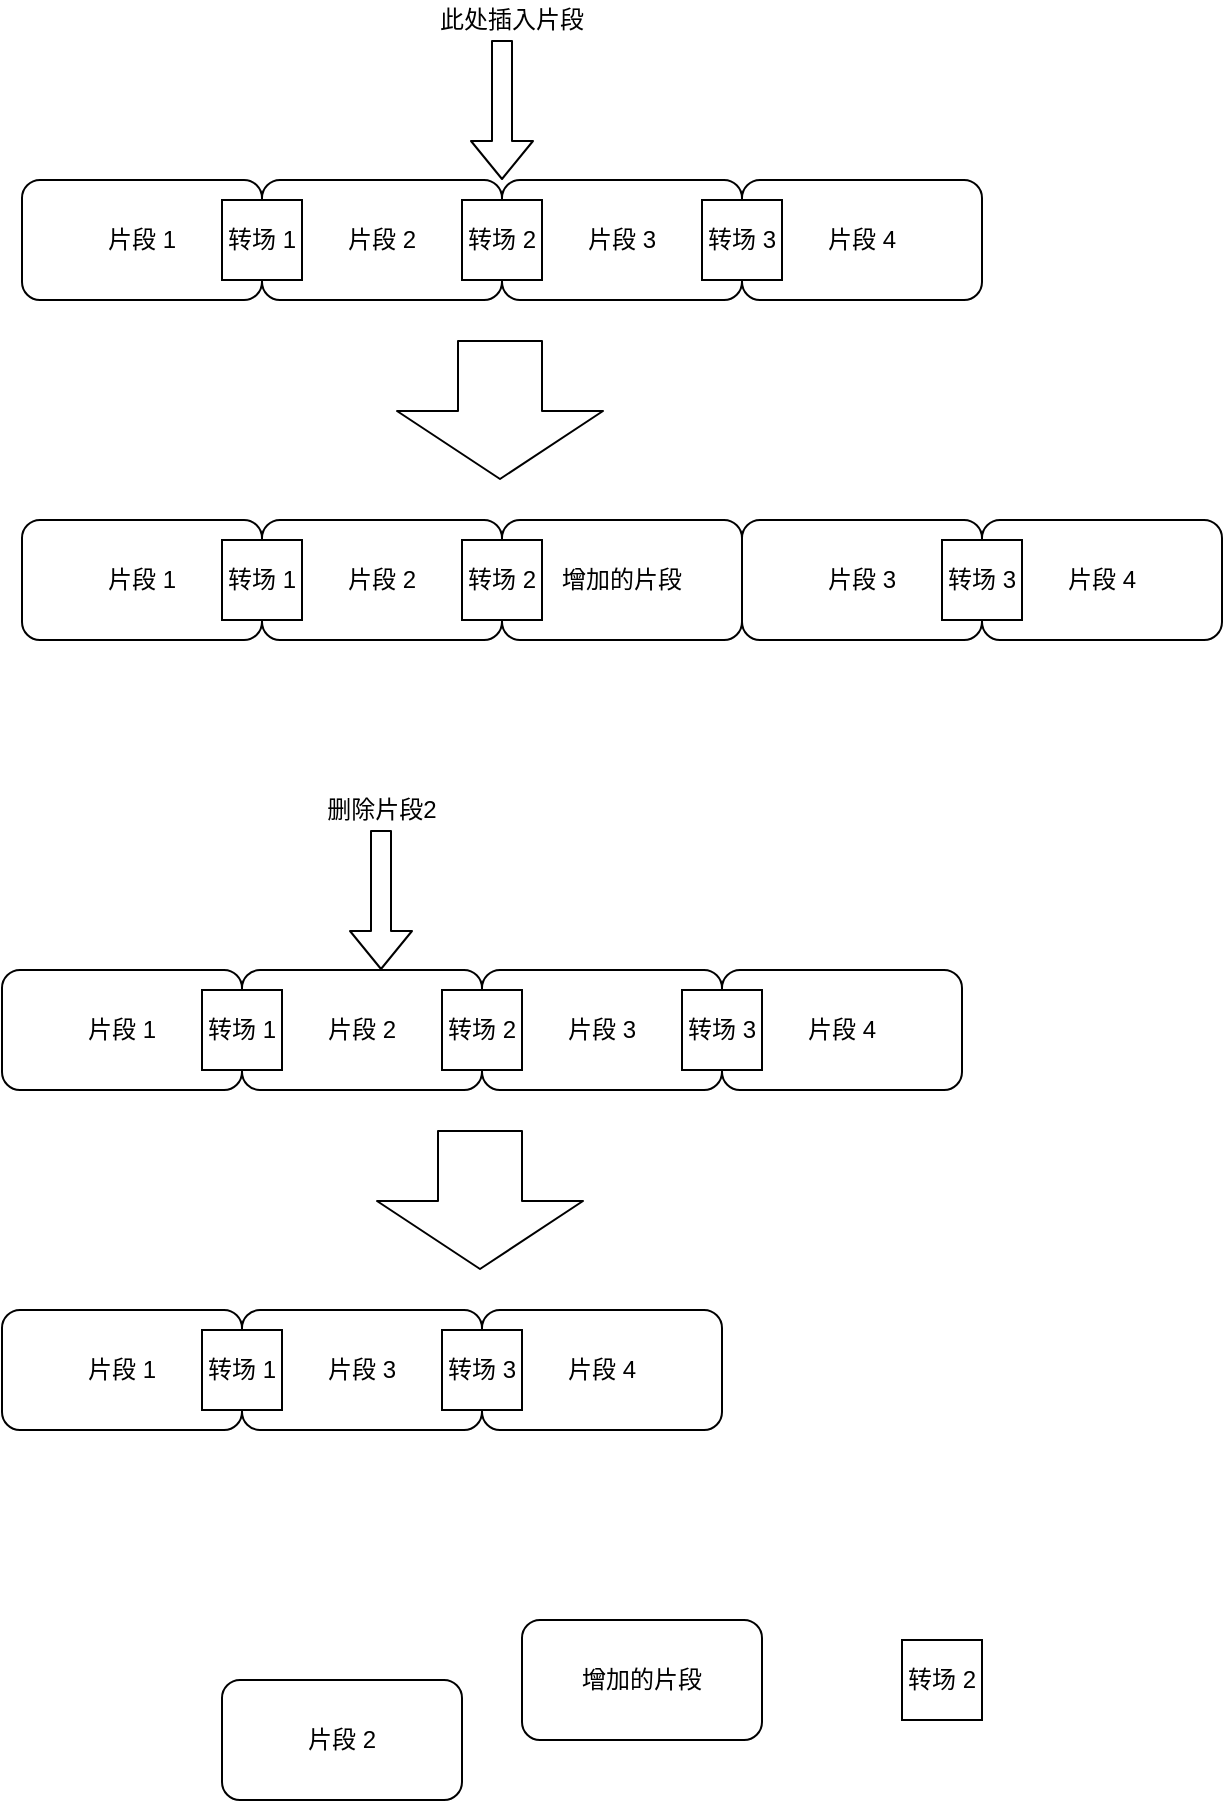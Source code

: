 <mxfile version="13.10.0" type="github">
  <diagram id="jp2Y9jRFlkztXLDR2WbW" name="Page-1">
    <mxGraphModel dx="896" dy="590" grid="1" gridSize="10" guides="1" tooltips="1" connect="1" arrows="1" fold="1" page="1" pageScale="1" pageWidth="827" pageHeight="1169" math="0" shadow="0">
      <root>
        <mxCell id="0" />
        <mxCell id="1" parent="0" />
        <mxCell id="cgGXA-gtUY1WTYWLW74D-1" value="片段 1" style="rounded=1;whiteSpace=wrap;html=1;" parent="1" vertex="1">
          <mxGeometry x="130" y="120" width="120" height="60" as="geometry" />
        </mxCell>
        <mxCell id="cgGXA-gtUY1WTYWLW74D-2" value="片段 2" style="rounded=1;whiteSpace=wrap;html=1;" parent="1" vertex="1">
          <mxGeometry x="250" y="120" width="120" height="60" as="geometry" />
        </mxCell>
        <mxCell id="cgGXA-gtUY1WTYWLW74D-3" value="片段 3" style="rounded=1;whiteSpace=wrap;html=1;" parent="1" vertex="1">
          <mxGeometry x="370" y="120" width="120" height="60" as="geometry" />
        </mxCell>
        <mxCell id="cgGXA-gtUY1WTYWLW74D-4" value="片段 4" style="rounded=1;whiteSpace=wrap;html=1;" parent="1" vertex="1">
          <mxGeometry x="490" y="120" width="120" height="60" as="geometry" />
        </mxCell>
        <mxCell id="cgGXA-gtUY1WTYWLW74D-5" value="转场 1" style="rounded=0;whiteSpace=wrap;html=1;" parent="1" vertex="1">
          <mxGeometry x="230" y="130" width="40" height="40" as="geometry" />
        </mxCell>
        <mxCell id="cgGXA-gtUY1WTYWLW74D-6" value="转场 2" style="rounded=0;whiteSpace=wrap;html=1;" parent="1" vertex="1">
          <mxGeometry x="350" y="130" width="40" height="40" as="geometry" />
        </mxCell>
        <mxCell id="cgGXA-gtUY1WTYWLW74D-7" value="转场 3" style="rounded=0;whiteSpace=wrap;html=1;" parent="1" vertex="1">
          <mxGeometry x="470" y="130" width="40" height="40" as="geometry" />
        </mxCell>
        <mxCell id="cgGXA-gtUY1WTYWLW74D-8" value="" style="shape=flexArrow;endArrow=classic;html=1;" parent="1" edge="1">
          <mxGeometry width="50" height="50" relative="1" as="geometry">
            <mxPoint x="370" y="50" as="sourcePoint" />
            <mxPoint x="370" y="120" as="targetPoint" />
          </mxGeometry>
        </mxCell>
        <mxCell id="cgGXA-gtUY1WTYWLW74D-9" value="此处插入片段" style="text;html=1;strokeColor=none;fillColor=none;align=center;verticalAlign=middle;whiteSpace=wrap;rounded=0;" parent="1" vertex="1">
          <mxGeometry x="330" y="30" width="90" height="20" as="geometry" />
        </mxCell>
        <mxCell id="YivMEvw6DxP14KVyqrl9-2" value="" style="shape=flexArrow;endArrow=classic;html=1;endWidth=60;endSize=11;width=42;" edge="1" parent="1">
          <mxGeometry width="50" height="50" relative="1" as="geometry">
            <mxPoint x="369" y="200" as="sourcePoint" />
            <mxPoint x="369" y="270" as="targetPoint" />
          </mxGeometry>
        </mxCell>
        <mxCell id="YivMEvw6DxP14KVyqrl9-3" value="片段 1" style="rounded=1;whiteSpace=wrap;html=1;" vertex="1" parent="1">
          <mxGeometry x="130" y="290" width="120" height="60" as="geometry" />
        </mxCell>
        <mxCell id="YivMEvw6DxP14KVyqrl9-4" value="片段 2" style="rounded=1;whiteSpace=wrap;html=1;" vertex="1" parent="1">
          <mxGeometry x="250" y="290" width="120" height="60" as="geometry" />
        </mxCell>
        <mxCell id="YivMEvw6DxP14KVyqrl9-5" value="片段 3" style="rounded=1;whiteSpace=wrap;html=1;" vertex="1" parent="1">
          <mxGeometry x="490" y="290" width="120" height="60" as="geometry" />
        </mxCell>
        <mxCell id="YivMEvw6DxP14KVyqrl9-6" value="片段 4" style="rounded=1;whiteSpace=wrap;html=1;" vertex="1" parent="1">
          <mxGeometry x="610" y="290" width="120" height="60" as="geometry" />
        </mxCell>
        <mxCell id="YivMEvw6DxP14KVyqrl9-7" value="转场 1" style="rounded=0;whiteSpace=wrap;html=1;" vertex="1" parent="1">
          <mxGeometry x="230" y="300" width="40" height="40" as="geometry" />
        </mxCell>
        <mxCell id="YivMEvw6DxP14KVyqrl9-9" value="转场 3" style="rounded=0;whiteSpace=wrap;html=1;" vertex="1" parent="1">
          <mxGeometry x="590" y="300" width="40" height="40" as="geometry" />
        </mxCell>
        <mxCell id="YivMEvw6DxP14KVyqrl9-10" value="增加的片段" style="rounded=1;whiteSpace=wrap;html=1;" vertex="1" parent="1">
          <mxGeometry x="370" y="290" width="120" height="60" as="geometry" />
        </mxCell>
        <mxCell id="YivMEvw6DxP14KVyqrl9-8" value="转场 2" style="rounded=0;whiteSpace=wrap;html=1;" vertex="1" parent="1">
          <mxGeometry x="350" y="300" width="40" height="40" as="geometry" />
        </mxCell>
        <mxCell id="YivMEvw6DxP14KVyqrl9-11" value="片段 1" style="rounded=1;whiteSpace=wrap;html=1;" vertex="1" parent="1">
          <mxGeometry x="120" y="515" width="120" height="60" as="geometry" />
        </mxCell>
        <mxCell id="YivMEvw6DxP14KVyqrl9-12" value="片段 2" style="rounded=1;whiteSpace=wrap;html=1;" vertex="1" parent="1">
          <mxGeometry x="240" y="515" width="120" height="60" as="geometry" />
        </mxCell>
        <mxCell id="YivMEvw6DxP14KVyqrl9-13" value="片段 3" style="rounded=1;whiteSpace=wrap;html=1;" vertex="1" parent="1">
          <mxGeometry x="360" y="515" width="120" height="60" as="geometry" />
        </mxCell>
        <mxCell id="YivMEvw6DxP14KVyqrl9-14" value="片段 4" style="rounded=1;whiteSpace=wrap;html=1;" vertex="1" parent="1">
          <mxGeometry x="480" y="515" width="120" height="60" as="geometry" />
        </mxCell>
        <mxCell id="YivMEvw6DxP14KVyqrl9-15" value="转场 1" style="rounded=0;whiteSpace=wrap;html=1;" vertex="1" parent="1">
          <mxGeometry x="220" y="525" width="40" height="40" as="geometry" />
        </mxCell>
        <mxCell id="YivMEvw6DxP14KVyqrl9-16" value="转场 2" style="rounded=0;whiteSpace=wrap;html=1;" vertex="1" parent="1">
          <mxGeometry x="340" y="525" width="40" height="40" as="geometry" />
        </mxCell>
        <mxCell id="YivMEvw6DxP14KVyqrl9-17" value="转场 3" style="rounded=0;whiteSpace=wrap;html=1;" vertex="1" parent="1">
          <mxGeometry x="460" y="525" width="40" height="40" as="geometry" />
        </mxCell>
        <mxCell id="YivMEvw6DxP14KVyqrl9-18" value="" style="shape=flexArrow;endArrow=classic;html=1;" edge="1" parent="1">
          <mxGeometry width="50" height="50" relative="1" as="geometry">
            <mxPoint x="309.5" y="445" as="sourcePoint" />
            <mxPoint x="309.5" y="515" as="targetPoint" />
          </mxGeometry>
        </mxCell>
        <mxCell id="YivMEvw6DxP14KVyqrl9-19" value="删除片段2" style="text;html=1;strokeColor=none;fillColor=none;align=center;verticalAlign=middle;whiteSpace=wrap;rounded=0;" vertex="1" parent="1">
          <mxGeometry x="265" y="425" width="90" height="20" as="geometry" />
        </mxCell>
        <mxCell id="YivMEvw6DxP14KVyqrl9-20" value="" style="shape=flexArrow;endArrow=classic;html=1;endWidth=60;endSize=11;width=42;" edge="1" parent="1">
          <mxGeometry width="50" height="50" relative="1" as="geometry">
            <mxPoint x="359" y="595" as="sourcePoint" />
            <mxPoint x="359" y="665" as="targetPoint" />
          </mxGeometry>
        </mxCell>
        <mxCell id="YivMEvw6DxP14KVyqrl9-21" value="片段 1" style="rounded=1;whiteSpace=wrap;html=1;" vertex="1" parent="1">
          <mxGeometry x="120" y="685" width="120" height="60" as="geometry" />
        </mxCell>
        <mxCell id="YivMEvw6DxP14KVyqrl9-22" value="片段 2" style="rounded=1;whiteSpace=wrap;html=1;" vertex="1" parent="1">
          <mxGeometry x="230" y="870" width="120" height="60" as="geometry" />
        </mxCell>
        <mxCell id="YivMEvw6DxP14KVyqrl9-23" value="片段 3" style="rounded=1;whiteSpace=wrap;html=1;" vertex="1" parent="1">
          <mxGeometry x="240" y="685" width="120" height="60" as="geometry" />
        </mxCell>
        <mxCell id="YivMEvw6DxP14KVyqrl9-24" value="片段 4" style="rounded=1;whiteSpace=wrap;html=1;" vertex="1" parent="1">
          <mxGeometry x="360" y="685" width="120" height="60" as="geometry" />
        </mxCell>
        <mxCell id="YivMEvw6DxP14KVyqrl9-25" value="转场 1" style="rounded=0;whiteSpace=wrap;html=1;" vertex="1" parent="1">
          <mxGeometry x="220" y="695" width="40" height="40" as="geometry" />
        </mxCell>
        <mxCell id="YivMEvw6DxP14KVyqrl9-26" value="转场 3" style="rounded=0;whiteSpace=wrap;html=1;" vertex="1" parent="1">
          <mxGeometry x="340" y="695" width="40" height="40" as="geometry" />
        </mxCell>
        <mxCell id="YivMEvw6DxP14KVyqrl9-27" value="增加的片段" style="rounded=1;whiteSpace=wrap;html=1;" vertex="1" parent="1">
          <mxGeometry x="380" y="840" width="120" height="60" as="geometry" />
        </mxCell>
        <mxCell id="YivMEvw6DxP14KVyqrl9-28" value="转场 2" style="rounded=0;whiteSpace=wrap;html=1;" vertex="1" parent="1">
          <mxGeometry x="570" y="850" width="40" height="40" as="geometry" />
        </mxCell>
      </root>
    </mxGraphModel>
  </diagram>
</mxfile>
